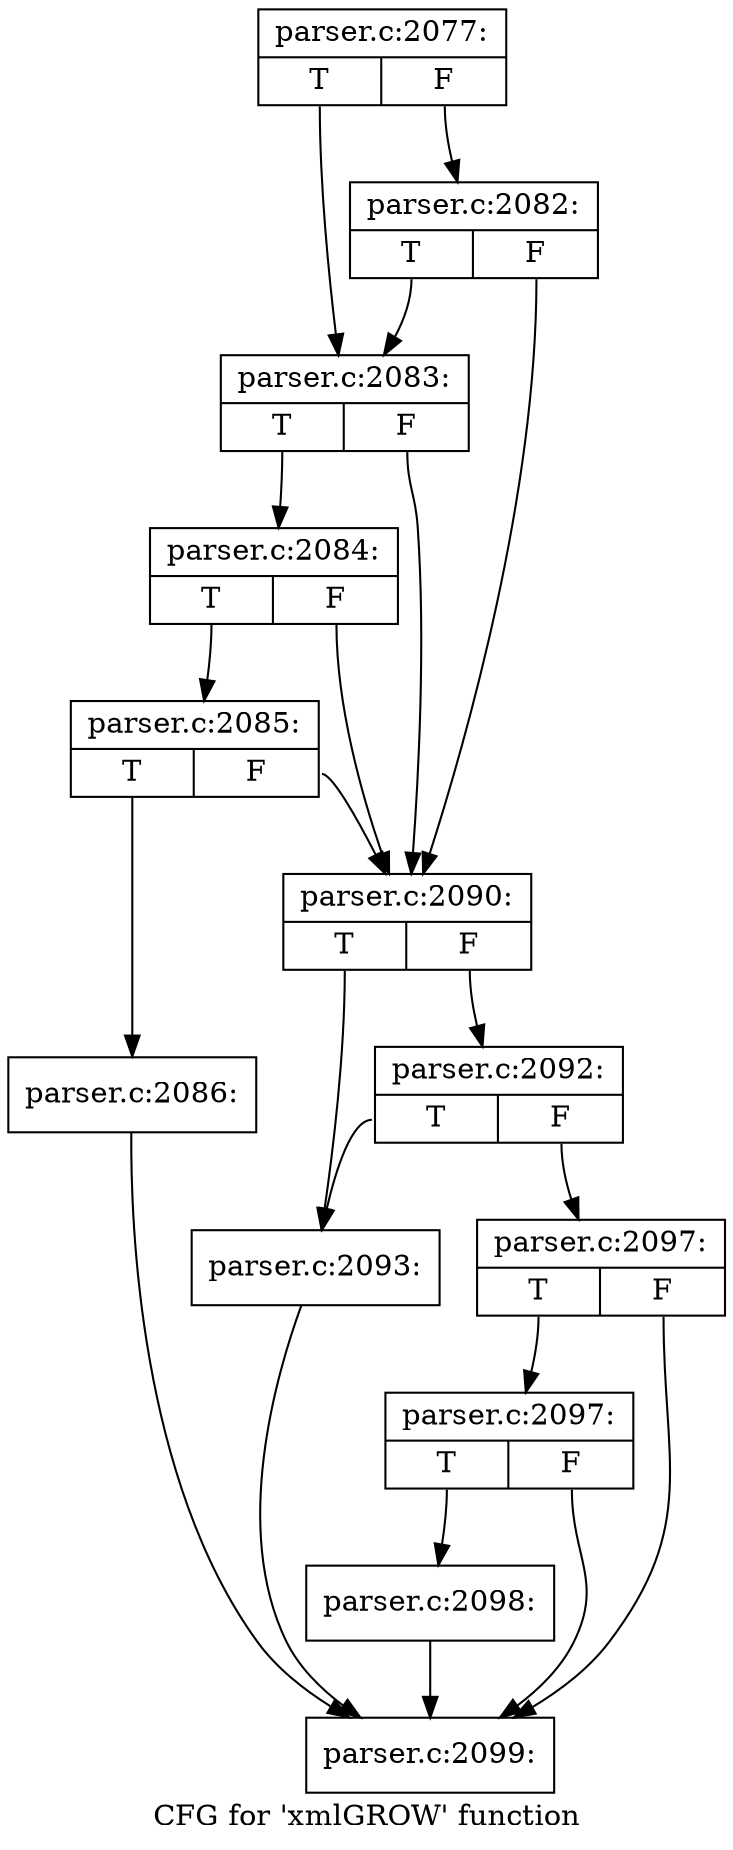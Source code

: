 digraph "CFG for 'xmlGROW' function" {
	label="CFG for 'xmlGROW' function";

	Node0x55d73bfa95c0 [shape=record,label="{parser.c:2077:|{<s0>T|<s1>F}}"];
	Node0x55d73bfa95c0:s0 -> Node0x55d73bfab000;
	Node0x55d73bfa95c0:s1 -> Node0x55d73bfab080;
	Node0x55d73bfab080 [shape=record,label="{parser.c:2082:|{<s0>T|<s1>F}}"];
	Node0x55d73bfab080:s0 -> Node0x55d73bfab000;
	Node0x55d73bfab080:s1 -> Node0x55d73bfaaf30;
	Node0x55d73bfab000 [shape=record,label="{parser.c:2083:|{<s0>T|<s1>F}}"];
	Node0x55d73bfab000:s0 -> Node0x55d73bfab600;
	Node0x55d73bfab000:s1 -> Node0x55d73bfaaf30;
	Node0x55d73bfab600 [shape=record,label="{parser.c:2084:|{<s0>T|<s1>F}}"];
	Node0x55d73bfab600:s0 -> Node0x55d73bfaaf80;
	Node0x55d73bfab600:s1 -> Node0x55d73bfaaf30;
	Node0x55d73bfaaf80 [shape=record,label="{parser.c:2085:|{<s0>T|<s1>F}}"];
	Node0x55d73bfaaf80:s0 -> Node0x55d73bfaaee0;
	Node0x55d73bfaaf80:s1 -> Node0x55d73bfaaf30;
	Node0x55d73bfaaee0 [shape=record,label="{parser.c:2086:}"];
	Node0x55d73bfaaee0 -> Node0x55d73bfae830;
	Node0x55d73bfaaf30 [shape=record,label="{parser.c:2090:|{<s0>T|<s1>F}}"];
	Node0x55d73bfaaf30:s0 -> Node0x55d73bfad150;
	Node0x55d73bfaaf30:s1 -> Node0x55d73bfad1f0;
	Node0x55d73bfad1f0 [shape=record,label="{parser.c:2092:|{<s0>T|<s1>F}}"];
	Node0x55d73bfad1f0:s0 -> Node0x55d73bfad150;
	Node0x55d73bfad1f0:s1 -> Node0x55d73bfad1a0;
	Node0x55d73bfad150 [shape=record,label="{parser.c:2093:}"];
	Node0x55d73bfad150 -> Node0x55d73bfae830;
	Node0x55d73bfad1a0 [shape=record,label="{parser.c:2097:|{<s0>T|<s1>F}}"];
	Node0x55d73bfad1a0:s0 -> Node0x55d73bfae880;
	Node0x55d73bfad1a0:s1 -> Node0x55d73bfae830;
	Node0x55d73bfae880 [shape=record,label="{parser.c:2097:|{<s0>T|<s1>F}}"];
	Node0x55d73bfae880:s0 -> Node0x55d73bfae7e0;
	Node0x55d73bfae880:s1 -> Node0x55d73bfae830;
	Node0x55d73bfae7e0 [shape=record,label="{parser.c:2098:}"];
	Node0x55d73bfae7e0 -> Node0x55d73bfae830;
	Node0x55d73bfae830 [shape=record,label="{parser.c:2099:}"];
}
